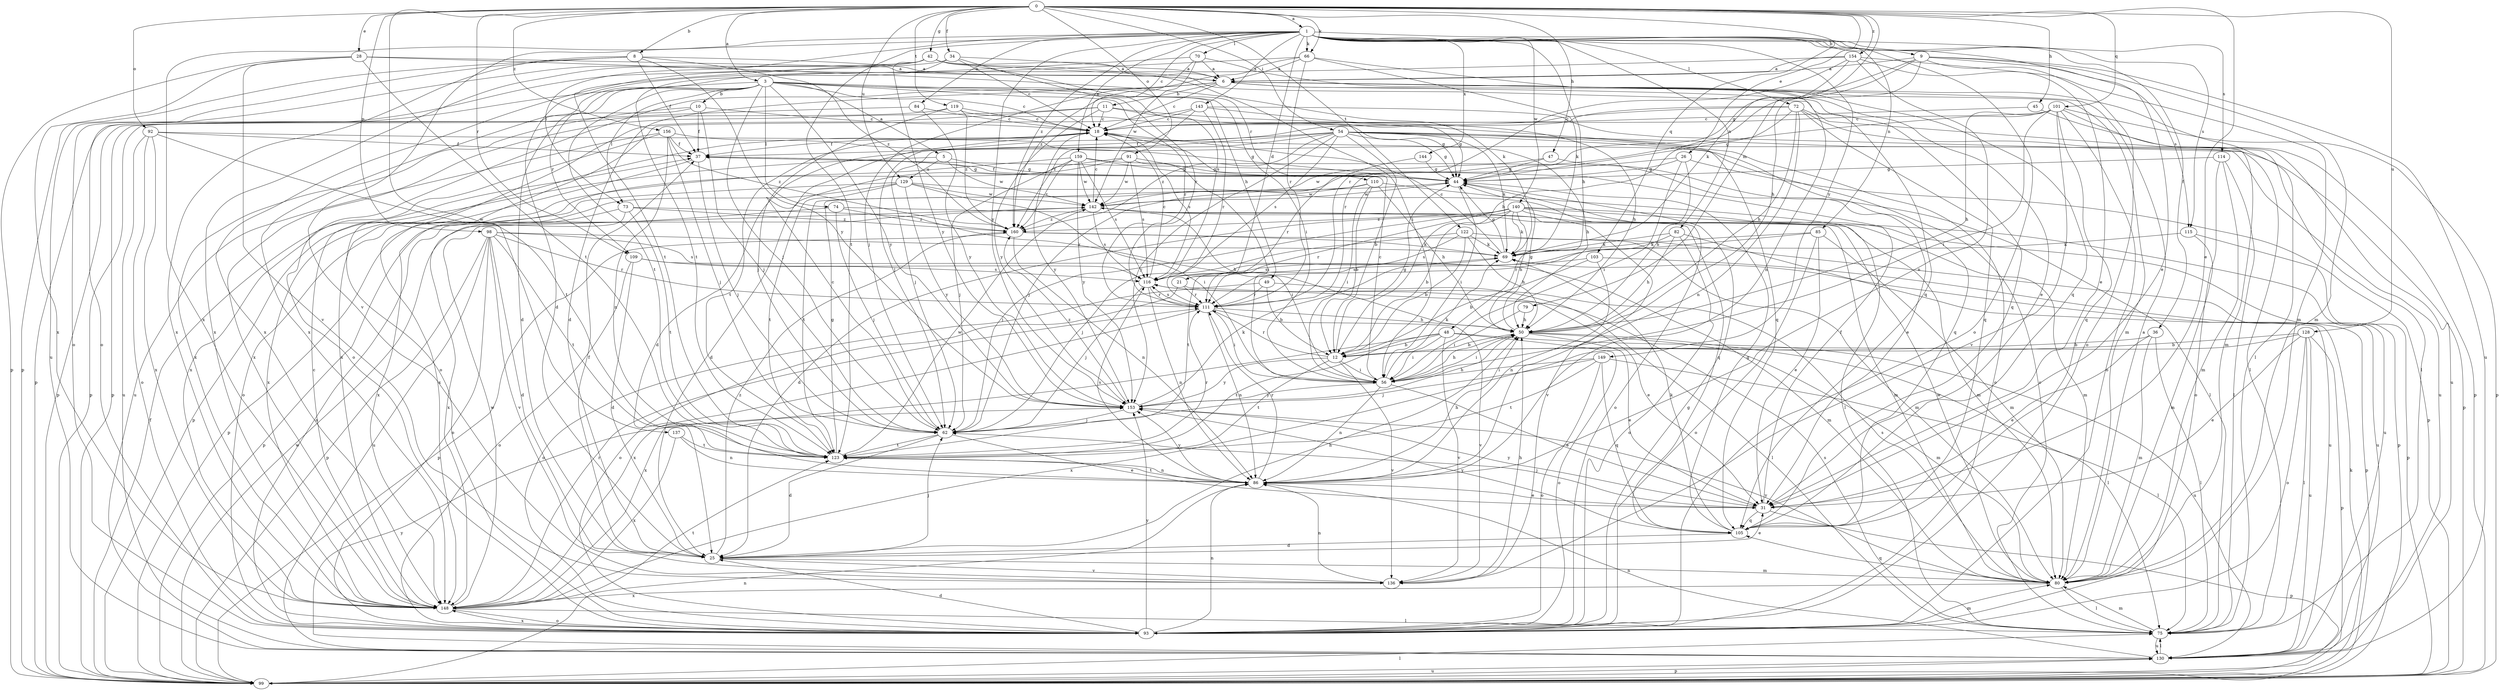 strict digraph  {
0;
1;
3;
5;
6;
8;
9;
10;
11;
12;
18;
21;
25;
26;
28;
31;
34;
36;
37;
42;
44;
45;
47;
48;
49;
50;
54;
56;
62;
66;
69;
70;
72;
73;
74;
75;
79;
80;
82;
84;
85;
86;
91;
92;
93;
98;
99;
101;
103;
105;
109;
110;
111;
114;
115;
116;
119;
122;
123;
128;
129;
130;
136;
137;
140;
142;
143;
144;
148;
149;
153;
154;
156;
159;
160;
0 -> 1  [label=a];
0 -> 3  [label=a];
0 -> 8  [label=b];
0 -> 26  [label=e];
0 -> 28  [label=e];
0 -> 31  [label=e];
0 -> 34  [label=f];
0 -> 42  [label=g];
0 -> 45  [label=h];
0 -> 47  [label=h];
0 -> 54  [label=i];
0 -> 66  [label=k];
0 -> 79  [label=m];
0 -> 91  [label=o];
0 -> 92  [label=o];
0 -> 98  [label=p];
0 -> 101  [label=q];
0 -> 103  [label=q];
0 -> 109  [label=r];
0 -> 119  [label=t];
0 -> 122  [label=t];
0 -> 128  [label=u];
0 -> 129  [label=u];
0 -> 137  [label=w];
0 -> 154  [label=z];
0 -> 156  [label=z];
1 -> 9  [label=b];
1 -> 18  [label=c];
1 -> 21  [label=d];
1 -> 31  [label=e];
1 -> 36  [label=f];
1 -> 48  [label=h];
1 -> 66  [label=k];
1 -> 70  [label=l];
1 -> 72  [label=l];
1 -> 73  [label=l];
1 -> 82  [label=n];
1 -> 84  [label=n];
1 -> 85  [label=n];
1 -> 93  [label=o];
1 -> 114  [label=s];
1 -> 115  [label=s];
1 -> 123  [label=t];
1 -> 136  [label=v];
1 -> 140  [label=w];
1 -> 143  [label=x];
1 -> 144  [label=x];
1 -> 148  [label=x];
1 -> 149  [label=y];
1 -> 153  [label=y];
1 -> 159  [label=z];
1 -> 160  [label=z];
3 -> 5  [label=a];
3 -> 10  [label=b];
3 -> 18  [label=c];
3 -> 25  [label=d];
3 -> 49  [label=h];
3 -> 56  [label=i];
3 -> 62  [label=j];
3 -> 73  [label=l];
3 -> 74  [label=l];
3 -> 99  [label=p];
3 -> 109  [label=r];
3 -> 110  [label=r];
3 -> 111  [label=r];
3 -> 123  [label=t];
3 -> 153  [label=y];
5 -> 44  [label=g];
5 -> 99  [label=p];
5 -> 129  [label=u];
5 -> 142  [label=w];
6 -> 11  [label=b];
6 -> 18  [label=c];
6 -> 25  [label=d];
6 -> 31  [label=e];
6 -> 75  [label=l];
6 -> 80  [label=m];
6 -> 93  [label=o];
6 -> 105  [label=q];
8 -> 6  [label=a];
8 -> 37  [label=f];
8 -> 99  [label=p];
8 -> 130  [label=u];
8 -> 148  [label=x];
8 -> 153  [label=y];
8 -> 160  [label=z];
9 -> 6  [label=a];
9 -> 12  [label=b];
9 -> 44  [label=g];
9 -> 50  [label=h];
9 -> 80  [label=m];
9 -> 93  [label=o];
9 -> 115  [label=s];
9 -> 130  [label=u];
10 -> 18  [label=c];
10 -> 37  [label=f];
10 -> 62  [label=j];
10 -> 99  [label=p];
10 -> 148  [label=x];
11 -> 18  [label=c];
11 -> 44  [label=g];
11 -> 93  [label=o];
11 -> 105  [label=q];
11 -> 148  [label=x];
11 -> 153  [label=y];
12 -> 44  [label=g];
12 -> 56  [label=i];
12 -> 111  [label=r];
12 -> 123  [label=t];
12 -> 136  [label=v];
12 -> 153  [label=y];
18 -> 37  [label=f];
18 -> 116  [label=s];
18 -> 123  [label=t];
18 -> 153  [label=y];
21 -> 31  [label=e];
21 -> 93  [label=o];
21 -> 111  [label=r];
25 -> 31  [label=e];
25 -> 37  [label=f];
25 -> 50  [label=h];
25 -> 62  [label=j];
25 -> 80  [label=m];
25 -> 136  [label=v];
25 -> 160  [label=z];
26 -> 44  [label=g];
26 -> 50  [label=h];
26 -> 56  [label=i];
26 -> 62  [label=j];
26 -> 99  [label=p];
28 -> 6  [label=a];
28 -> 69  [label=k];
28 -> 99  [label=p];
28 -> 123  [label=t];
28 -> 136  [label=v];
28 -> 148  [label=x];
31 -> 37  [label=f];
31 -> 62  [label=j];
31 -> 99  [label=p];
31 -> 105  [label=q];
31 -> 153  [label=y];
34 -> 6  [label=a];
34 -> 18  [label=c];
34 -> 93  [label=o];
34 -> 111  [label=r];
34 -> 123  [label=t];
36 -> 12  [label=b];
36 -> 31  [label=e];
36 -> 75  [label=l];
36 -> 80  [label=m];
37 -> 44  [label=g];
37 -> 62  [label=j];
37 -> 148  [label=x];
42 -> 6  [label=a];
42 -> 56  [label=i];
42 -> 93  [label=o];
42 -> 105  [label=q];
42 -> 116  [label=s];
42 -> 123  [label=t];
42 -> 148  [label=x];
42 -> 153  [label=y];
44 -> 37  [label=f];
44 -> 56  [label=i];
44 -> 93  [label=o];
44 -> 142  [label=w];
45 -> 18  [label=c];
45 -> 99  [label=p];
47 -> 31  [label=e];
47 -> 44  [label=g];
47 -> 142  [label=w];
48 -> 12  [label=b];
48 -> 56  [label=i];
48 -> 93  [label=o];
48 -> 123  [label=t];
48 -> 130  [label=u];
48 -> 136  [label=v];
48 -> 148  [label=x];
49 -> 12  [label=b];
49 -> 75  [label=l];
49 -> 93  [label=o];
49 -> 111  [label=r];
50 -> 12  [label=b];
50 -> 31  [label=e];
50 -> 44  [label=g];
50 -> 56  [label=i];
50 -> 75  [label=l];
50 -> 80  [label=m];
54 -> 12  [label=b];
54 -> 25  [label=d];
54 -> 37  [label=f];
54 -> 44  [label=g];
54 -> 62  [label=j];
54 -> 69  [label=k];
54 -> 93  [label=o];
54 -> 99  [label=p];
54 -> 105  [label=q];
54 -> 116  [label=s];
54 -> 130  [label=u];
54 -> 153  [label=y];
54 -> 160  [label=z];
56 -> 18  [label=c];
56 -> 31  [label=e];
56 -> 50  [label=h];
56 -> 69  [label=k];
56 -> 86  [label=n];
56 -> 153  [label=y];
62 -> 18  [label=c];
62 -> 25  [label=d];
62 -> 31  [label=e];
62 -> 123  [label=t];
66 -> 6  [label=a];
66 -> 62  [label=j];
66 -> 69  [label=k];
66 -> 86  [label=n];
66 -> 111  [label=r];
66 -> 148  [label=x];
69 -> 18  [label=c];
69 -> 44  [label=g];
69 -> 116  [label=s];
70 -> 6  [label=a];
70 -> 25  [label=d];
70 -> 105  [label=q];
70 -> 142  [label=w];
70 -> 160  [label=z];
72 -> 18  [label=c];
72 -> 44  [label=g];
72 -> 50  [label=h];
72 -> 62  [label=j];
72 -> 75  [label=l];
72 -> 86  [label=n];
72 -> 105  [label=q];
72 -> 130  [label=u];
73 -> 56  [label=i];
73 -> 93  [label=o];
73 -> 99  [label=p];
73 -> 123  [label=t];
73 -> 160  [label=z];
74 -> 62  [label=j];
74 -> 80  [label=m];
74 -> 148  [label=x];
74 -> 160  [label=z];
75 -> 18  [label=c];
75 -> 80  [label=m];
75 -> 116  [label=s];
75 -> 130  [label=u];
79 -> 50  [label=h];
79 -> 56  [label=i];
80 -> 6  [label=a];
80 -> 75  [label=l];
80 -> 105  [label=q];
80 -> 116  [label=s];
80 -> 142  [label=w];
80 -> 148  [label=x];
80 -> 153  [label=y];
82 -> 50  [label=h];
82 -> 69  [label=k];
82 -> 93  [label=o];
82 -> 111  [label=r];
82 -> 130  [label=u];
84 -> 18  [label=c];
84 -> 99  [label=p];
84 -> 153  [label=y];
85 -> 31  [label=e];
85 -> 69  [label=k];
85 -> 80  [label=m];
85 -> 93  [label=o];
85 -> 123  [label=t];
86 -> 31  [label=e];
86 -> 50  [label=h];
86 -> 111  [label=r];
86 -> 116  [label=s];
86 -> 123  [label=t];
86 -> 153  [label=y];
91 -> 25  [label=d];
91 -> 44  [label=g];
91 -> 56  [label=i];
91 -> 93  [label=o];
91 -> 116  [label=s];
91 -> 142  [label=w];
92 -> 37  [label=f];
92 -> 50  [label=h];
92 -> 93  [label=o];
92 -> 123  [label=t];
92 -> 130  [label=u];
92 -> 148  [label=x];
93 -> 25  [label=d];
93 -> 44  [label=g];
93 -> 80  [label=m];
93 -> 86  [label=n];
93 -> 148  [label=x];
93 -> 153  [label=y];
98 -> 25  [label=d];
98 -> 69  [label=k];
98 -> 93  [label=o];
98 -> 99  [label=p];
98 -> 111  [label=r];
98 -> 116  [label=s];
98 -> 123  [label=t];
98 -> 130  [label=u];
98 -> 136  [label=v];
99 -> 37  [label=f];
99 -> 69  [label=k];
99 -> 75  [label=l];
99 -> 86  [label=n];
99 -> 130  [label=u];
99 -> 142  [label=w];
101 -> 18  [label=c];
101 -> 50  [label=h];
101 -> 56  [label=i];
101 -> 80  [label=m];
101 -> 93  [label=o];
101 -> 99  [label=p];
101 -> 105  [label=q];
101 -> 111  [label=r];
101 -> 136  [label=v];
103 -> 12  [label=b];
103 -> 86  [label=n];
103 -> 99  [label=p];
103 -> 116  [label=s];
105 -> 25  [label=d];
105 -> 44  [label=g];
105 -> 69  [label=k];
105 -> 153  [label=y];
109 -> 25  [label=d];
109 -> 80  [label=m];
109 -> 93  [label=o];
109 -> 116  [label=s];
110 -> 12  [label=b];
110 -> 50  [label=h];
110 -> 56  [label=i];
110 -> 75  [label=l];
110 -> 123  [label=t];
110 -> 142  [label=w];
111 -> 50  [label=h];
111 -> 56  [label=i];
111 -> 86  [label=n];
111 -> 116  [label=s];
111 -> 136  [label=v];
111 -> 148  [label=x];
114 -> 44  [label=g];
114 -> 75  [label=l];
114 -> 80  [label=m];
114 -> 93  [label=o];
115 -> 69  [label=k];
115 -> 80  [label=m];
115 -> 99  [label=p];
116 -> 18  [label=c];
116 -> 62  [label=j];
116 -> 86  [label=n];
116 -> 111  [label=r];
119 -> 18  [label=c];
119 -> 44  [label=g];
119 -> 62  [label=j];
119 -> 99  [label=p];
119 -> 160  [label=z];
122 -> 12  [label=b];
122 -> 50  [label=h];
122 -> 62  [label=j];
122 -> 69  [label=k];
122 -> 116  [label=s];
122 -> 130  [label=u];
123 -> 44  [label=g];
123 -> 86  [label=n];
123 -> 111  [label=r];
123 -> 142  [label=w];
128 -> 12  [label=b];
128 -> 31  [label=e];
128 -> 75  [label=l];
128 -> 93  [label=o];
128 -> 99  [label=p];
128 -> 130  [label=u];
128 -> 148  [label=x];
129 -> 56  [label=i];
129 -> 99  [label=p];
129 -> 105  [label=q];
129 -> 123  [label=t];
129 -> 142  [label=w];
129 -> 148  [label=x];
129 -> 153  [label=y];
130 -> 75  [label=l];
130 -> 86  [label=n];
130 -> 99  [label=p];
130 -> 153  [label=y];
136 -> 50  [label=h];
136 -> 86  [label=n];
137 -> 86  [label=n];
137 -> 123  [label=t];
137 -> 148  [label=x];
140 -> 12  [label=b];
140 -> 25  [label=d];
140 -> 50  [label=h];
140 -> 62  [label=j];
140 -> 69  [label=k];
140 -> 80  [label=m];
140 -> 99  [label=p];
140 -> 111  [label=r];
140 -> 130  [label=u];
140 -> 136  [label=v];
140 -> 160  [label=z];
142 -> 18  [label=c];
142 -> 50  [label=h];
142 -> 80  [label=m];
142 -> 116  [label=s];
142 -> 160  [label=z];
143 -> 18  [label=c];
143 -> 50  [label=h];
143 -> 75  [label=l];
143 -> 111  [label=r];
143 -> 148  [label=x];
143 -> 160  [label=z];
144 -> 44  [label=g];
144 -> 111  [label=r];
148 -> 18  [label=c];
148 -> 75  [label=l];
148 -> 93  [label=o];
148 -> 111  [label=r];
148 -> 123  [label=t];
148 -> 142  [label=w];
149 -> 56  [label=i];
149 -> 62  [label=j];
149 -> 75  [label=l];
149 -> 93  [label=o];
149 -> 105  [label=q];
149 -> 123  [label=t];
153 -> 50  [label=h];
153 -> 62  [label=j];
153 -> 69  [label=k];
153 -> 160  [label=z];
154 -> 6  [label=a];
154 -> 31  [label=e];
154 -> 69  [label=k];
154 -> 80  [label=m];
154 -> 86  [label=n];
154 -> 111  [label=r];
154 -> 148  [label=x];
156 -> 37  [label=f];
156 -> 44  [label=g];
156 -> 62  [label=j];
156 -> 86  [label=n];
156 -> 130  [label=u];
156 -> 148  [label=x];
156 -> 160  [label=z];
159 -> 44  [label=g];
159 -> 62  [label=j];
159 -> 75  [label=l];
159 -> 116  [label=s];
159 -> 142  [label=w];
159 -> 148  [label=x];
159 -> 153  [label=y];
159 -> 160  [label=z];
160 -> 69  [label=k];
160 -> 80  [label=m];
160 -> 86  [label=n];
160 -> 99  [label=p];
}

